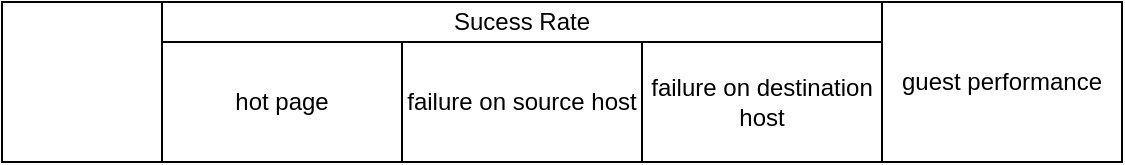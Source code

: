 <mxfile version="21.2.1" type="github">
  <diagram name="第 1 页" id="NkbCaNc3qr25kUraTUCM">
    <mxGraphModel dx="794" dy="470" grid="1" gridSize="10" guides="1" tooltips="1" connect="1" arrows="1" fold="1" page="1" pageScale="1" pageWidth="827" pageHeight="1169" math="0" shadow="0">
      <root>
        <mxCell id="0" />
        <mxCell id="1" parent="0" />
        <mxCell id="oeGMISSdxFgQzWZu0Olg-1" value="" style="rounded=0;whiteSpace=wrap;html=1;" vertex="1" parent="1">
          <mxGeometry x="200" y="120" width="80" height="80" as="geometry" />
        </mxCell>
        <mxCell id="oeGMISSdxFgQzWZu0Olg-2" value="Sucess Rate" style="rounded=0;whiteSpace=wrap;html=1;" vertex="1" parent="1">
          <mxGeometry x="280" y="120" width="360" height="20" as="geometry" />
        </mxCell>
        <mxCell id="oeGMISSdxFgQzWZu0Olg-3" value="hot page" style="rounded=0;whiteSpace=wrap;html=1;" vertex="1" parent="1">
          <mxGeometry x="280" y="140" width="120" height="60" as="geometry" />
        </mxCell>
        <mxCell id="oeGMISSdxFgQzWZu0Olg-5" value="failure on source host" style="rounded=0;whiteSpace=wrap;html=1;" vertex="1" parent="1">
          <mxGeometry x="400" y="140" width="120" height="60" as="geometry" />
        </mxCell>
        <mxCell id="oeGMISSdxFgQzWZu0Olg-6" value="failure on destination host" style="rounded=0;whiteSpace=wrap;html=1;" vertex="1" parent="1">
          <mxGeometry x="520" y="140" width="120" height="60" as="geometry" />
        </mxCell>
        <mxCell id="oeGMISSdxFgQzWZu0Olg-7" value="guest performance" style="rounded=0;whiteSpace=wrap;html=1;" vertex="1" parent="1">
          <mxGeometry x="640" y="120" width="120" height="80" as="geometry" />
        </mxCell>
      </root>
    </mxGraphModel>
  </diagram>
</mxfile>
